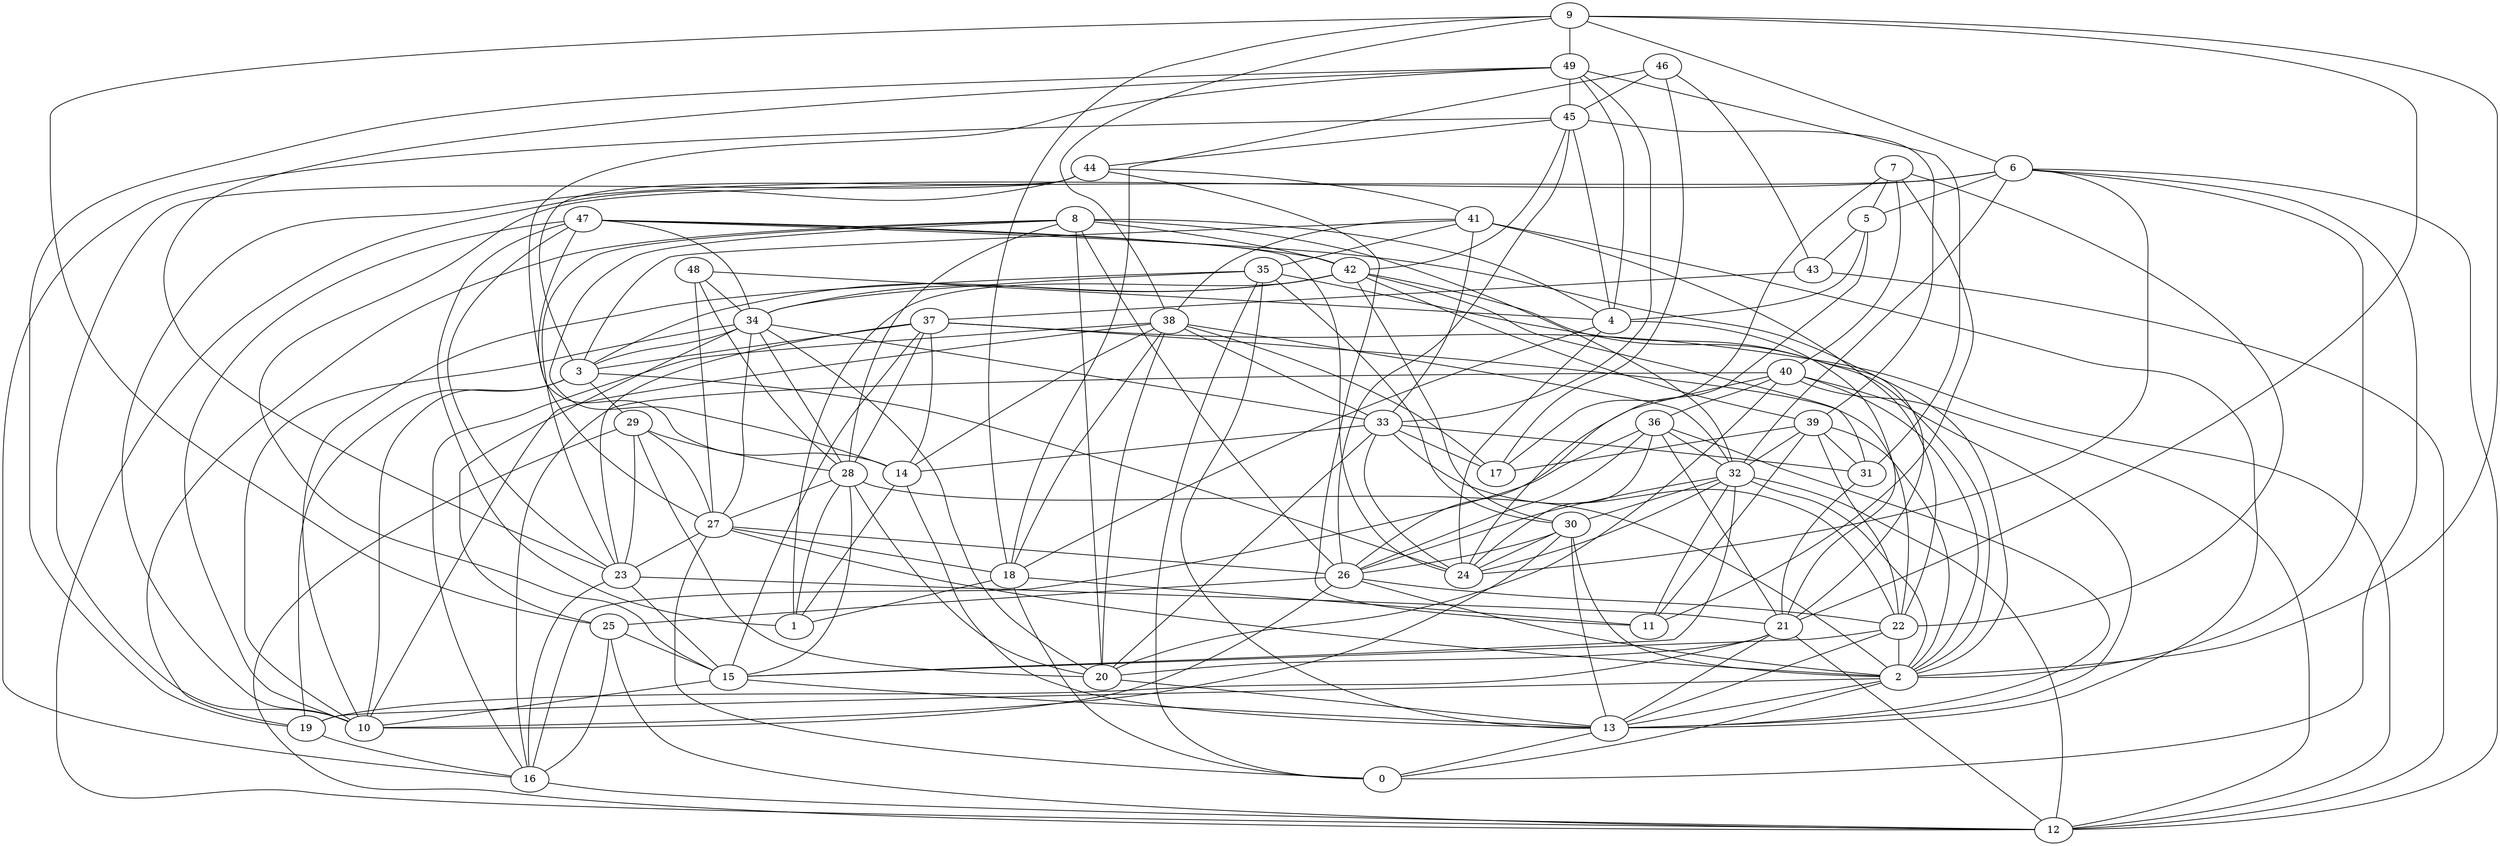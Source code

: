 digraph GG_graph {

subgraph G_graph {
edge [color = black]
"38" -> "33" [dir = none]
"9" -> "6" [dir = none]
"46" -> "43" [dir = none]
"48" -> "4" [dir = none]
"35" -> "30" [dir = none]
"20" -> "13" [dir = none]
"37" -> "14" [dir = none]
"37" -> "23" [dir = none]
"18" -> "1" [dir = none]
"49" -> "4" [dir = none]
"49" -> "19" [dir = none]
"42" -> "21" [dir = none]
"29" -> "12" [dir = none]
"29" -> "28" [dir = none]
"40" -> "13" [dir = none]
"40" -> "26" [dir = none]
"40" -> "12" [dir = none]
"41" -> "3" [dir = none]
"28" -> "2" [dir = none]
"7" -> "17" [dir = none]
"7" -> "11" [dir = none]
"7" -> "22" [dir = none]
"8" -> "28" [dir = none]
"22" -> "2" [dir = none]
"47" -> "23" [dir = none]
"47" -> "10" [dir = none]
"47" -> "42" [dir = none]
"47" -> "34" [dir = none]
"47" -> "1" [dir = none]
"47" -> "2" [dir = none]
"19" -> "16" [dir = none]
"34" -> "27" [dir = none]
"39" -> "22" [dir = none]
"33" -> "31" [dir = none]
"33" -> "24" [dir = none]
"33" -> "22" [dir = none]
"32" -> "12" [dir = none]
"26" -> "25" [dir = none]
"3" -> "10" [dir = none]
"30" -> "24" [dir = none]
"6" -> "5" [dir = none]
"6" -> "0" [dir = none]
"6" -> "15" [dir = none]
"6" -> "2" [dir = none]
"45" -> "44" [dir = none]
"45" -> "42" [dir = none]
"36" -> "26" [dir = none]
"5" -> "43" [dir = none]
"2" -> "19" [dir = none]
"49" -> "23" [dir = none]
"21" -> "19" [dir = none]
"38" -> "14" [dir = none]
"49" -> "33" [dir = none]
"36" -> "13" [dir = none]
"42" -> "1" [dir = none]
"33" -> "17" [dir = none]
"49" -> "14" [dir = none]
"9" -> "18" [dir = none]
"29" -> "27" [dir = none]
"3" -> "24" [dir = none]
"46" -> "45" [dir = none]
"45" -> "16" [dir = none]
"42" -> "39" [dir = none]
"8" -> "42" [dir = none]
"9" -> "49" [dir = none]
"29" -> "20" [dir = none]
"29" -> "23" [dir = none]
"8" -> "4" [dir = none]
"6" -> "12" [dir = none]
"9" -> "21" [dir = none]
"23" -> "21" [dir = none]
"21" -> "13" [dir = none]
"44" -> "11" [dir = none]
"41" -> "13" [dir = none]
"27" -> "2" [dir = none]
"26" -> "22" [dir = none]
"28" -> "15" [dir = none]
"34" -> "33" [dir = none]
"47" -> "24" [dir = none]
"27" -> "26" [dir = none]
"42" -> "3" [dir = none]
"8" -> "26" [dir = none]
"3" -> "19" [dir = none]
"33" -> "20" [dir = none]
"49" -> "45" [dir = none]
"37" -> "28" [dir = none]
"16" -> "12" [dir = none]
"27" -> "18" [dir = none]
"22" -> "13" [dir = none]
"4" -> "21" [dir = none]
"14" -> "1" [dir = none]
"27" -> "0" [dir = none]
"32" -> "2" [dir = none]
"38" -> "16" [dir = none]
"35" -> "10" [dir = none]
"3" -> "29" [dir = none]
"8" -> "20" [dir = none]
"38" -> "32" [dir = none]
"15" -> "10" [dir = none]
"9" -> "2" [dir = none]
"41" -> "35" [dir = none]
"2" -> "13" [dir = none]
"8" -> "23" [dir = none]
"39" -> "32" [dir = none]
"43" -> "37" [dir = none]
"9" -> "25" [dir = none]
"41" -> "33" [dir = none]
"32" -> "24" [dir = none]
"32" -> "15" [dir = none]
"36" -> "24" [dir = none]
"37" -> "3" [dir = none]
"45" -> "4" [dir = none]
"30" -> "13" [dir = none]
"31" -> "21" [dir = none]
"25" -> "15" [dir = none]
"32" -> "26" [dir = none]
"41" -> "22" [dir = none]
"37" -> "22" [dir = none]
"40" -> "36" [dir = none]
"44" -> "10" [dir = none]
"37" -> "15" [dir = none]
"39" -> "31" [dir = none]
"21" -> "20" [dir = none]
"45" -> "39" [dir = none]
"15" -> "13" [dir = none]
"39" -> "11" [dir = none]
"32" -> "30" [dir = none]
"34" -> "3" [dir = none]
"35" -> "34" [dir = none]
"36" -> "32" [dir = none]
"46" -> "17" [dir = none]
"14" -> "13" [dir = none]
"2" -> "0" [dir = none]
"8" -> "19" [dir = none]
"13" -> "0" [dir = none]
"5" -> "4" [dir = none]
"28" -> "27" [dir = none]
"39" -> "2" [dir = none]
"40" -> "20" [dir = none]
"44" -> "41" [dir = none]
"33" -> "14" [dir = none]
"43" -> "12" [dir = none]
"32" -> "11" [dir = none]
"25" -> "12" [dir = none]
"36" -> "21" [dir = none]
"40" -> "16" [dir = none]
"38" -> "18" [dir = none]
"8" -> "32" [dir = none]
"5" -> "24" [dir = none]
"41" -> "38" [dir = none]
"23" -> "15" [dir = none]
"23" -> "16" [dir = none]
"27" -> "23" [dir = none]
"30" -> "10" [dir = none]
"42" -> "30" [dir = none]
"4" -> "18" [dir = none]
"21" -> "12" [dir = none]
"35" -> "0" [dir = none]
"6" -> "32" [dir = none]
"28" -> "20" [dir = none]
"47" -> "27" [dir = none]
"4" -> "24" [dir = none]
"34" -> "28" [dir = none]
"18" -> "0" [dir = none]
"48" -> "34" [dir = none]
"34" -> "10" [dir = none]
"34" -> "20" [dir = none]
"39" -> "17" [dir = none]
"26" -> "10" [dir = none]
"38" -> "20" [dir = none]
"44" -> "3" [dir = none]
"7" -> "5" [dir = none]
"30" -> "2" [dir = none]
"37" -> "12" [dir = none]
"18" -> "11" [dir = none]
"42" -> "31" [dir = none]
"38" -> "17" [dir = none]
"30" -> "26" [dir = none]
"40" -> "2" [dir = none]
"49" -> "31" [dir = none]
"48" -> "28" [dir = none]
"7" -> "40" [dir = none]
"35" -> "13" [dir = none]
"38" -> "10" [dir = none]
"6" -> "10" [dir = none]
"35" -> "2" [dir = none]
"45" -> "26" [dir = none]
"8" -> "14" [dir = none]
"25" -> "16" [dir = none]
"9" -> "38" [dir = none]
"34" -> "25" [dir = none]
"22" -> "15" [dir = none]
"42" -> "34" [dir = none]
"44" -> "12" [dir = none]
"26" -> "2" [dir = none]
"36" -> "16" [dir = none]
"46" -> "18" [dir = none]
"48" -> "27" [dir = none]
"28" -> "1" [dir = none]
"6" -> "24" [dir = none]
}

}
